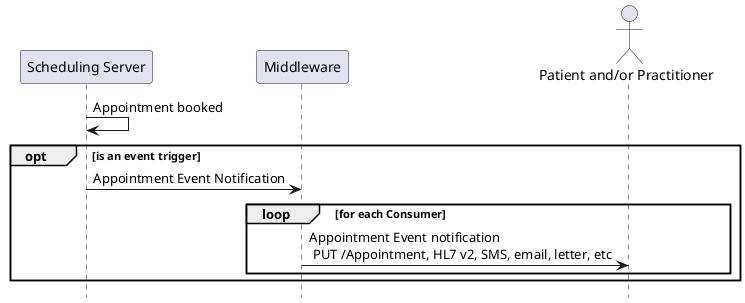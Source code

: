 @startuml

hide footbox

participant "Scheduling Server" as Source
participant Middleware
actor "Patient and/or Practitioner" as Consumer


  Source -> Source : Appointment booked
  opt is an event trigger
    Source -> Middleware: Appointment Event Notification
    loop for each Consumer
      Middleware-> Consumer: Appointment Event notification \n PUT /Appointment, HL7 v2, SMS, email, letter, etc
    end
  end

@enduml
